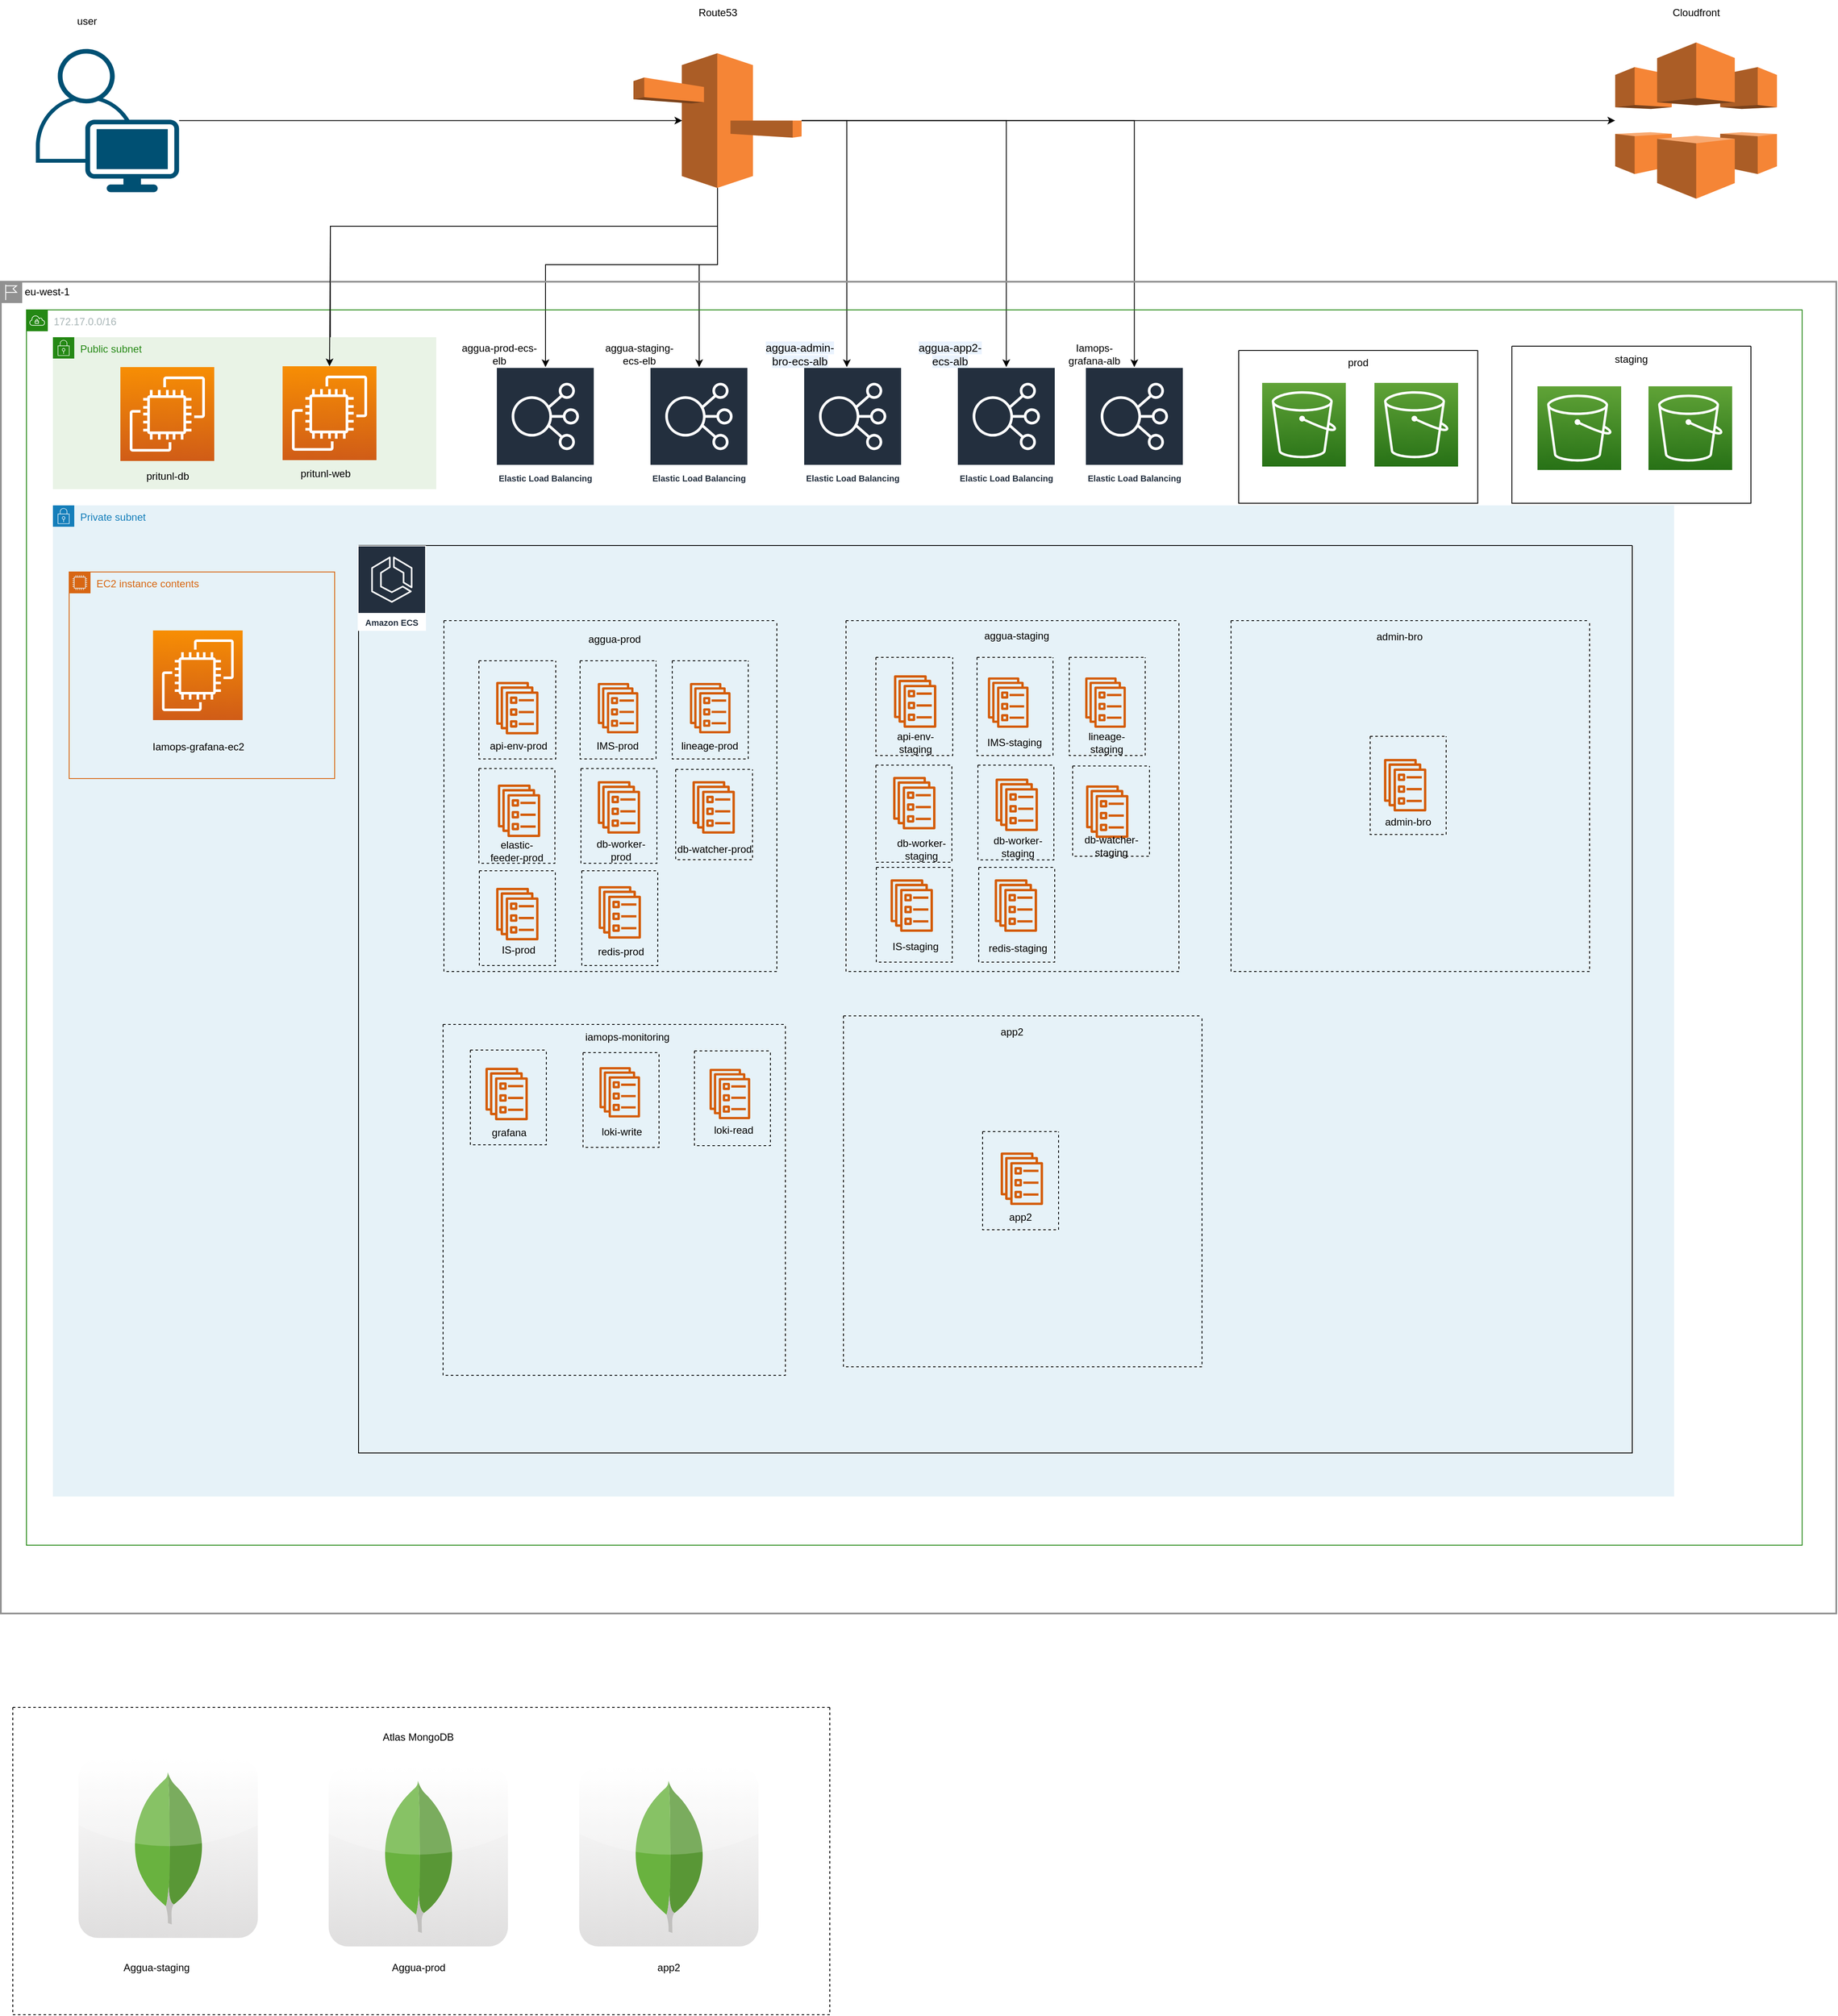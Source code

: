 <mxfile version="20.1.1" type="github">
  <diagram id="MRfBN73VTw00yK5iwEvO" name="Page-1">
    <mxGraphModel dx="1673" dy="2067" grid="1" gridSize="10" guides="1" tooltips="1" connect="1" arrows="1" fold="1" page="1" pageScale="1" pageWidth="827" pageHeight="1169" math="0" shadow="0">
      <root>
        <mxCell id="0" />
        <mxCell id="1" parent="0" />
        <mxCell id="sX0feW_yaeXlaU8O-Usj-157" style="edgeStyle=orthogonalEdgeStyle;rounded=0;orthogonalLoop=1;jettySize=auto;html=1;entryX=0.29;entryY=0.5;entryDx=0;entryDy=0;entryPerimeter=0;" edge="1" parent="1" source="YsGYTtXpXToWJOdHxNEK-1" target="YsGYTtXpXToWJOdHxNEK-2">
          <mxGeometry relative="1" as="geometry" />
        </mxCell>
        <mxCell id="YsGYTtXpXToWJOdHxNEK-1" value="" style="points=[[0.35,0,0],[0.98,0.51,0],[1,0.71,0],[0.67,1,0],[0,0.795,0],[0,0.65,0]];verticalLabelPosition=bottom;sketch=0;html=1;verticalAlign=top;aspect=fixed;align=center;pointerEvents=1;shape=mxgraph.cisco19.user;fillColor=#005073;strokeColor=none;" parent="1" vertex="1">
          <mxGeometry x="60" y="-142.63" width="167.75" height="167.75" as="geometry" />
        </mxCell>
        <mxCell id="sX0feW_yaeXlaU8O-Usj-159" style="edgeStyle=orthogonalEdgeStyle;rounded=0;orthogonalLoop=1;jettySize=auto;html=1;" edge="1" parent="1" source="YsGYTtXpXToWJOdHxNEK-2" target="YsGYTtXpXToWJOdHxNEK-3">
          <mxGeometry relative="1" as="geometry" />
        </mxCell>
        <mxCell id="sX0feW_yaeXlaU8O-Usj-240" style="edgeStyle=orthogonalEdgeStyle;rounded=0;orthogonalLoop=1;jettySize=auto;html=1;" edge="1" parent="1" source="YsGYTtXpXToWJOdHxNEK-2" target="sX0feW_yaeXlaU8O-Usj-6">
          <mxGeometry relative="1" as="geometry">
            <mxPoint x="810" y="110" as="targetPoint" />
            <Array as="points">
              <mxPoint x="858" y="65" />
              <mxPoint x="405" y="65" />
            </Array>
          </mxGeometry>
        </mxCell>
        <mxCell id="sX0feW_yaeXlaU8O-Usj-243" style="edgeStyle=orthogonalEdgeStyle;rounded=0;orthogonalLoop=1;jettySize=auto;html=1;exitX=0.5;exitY=1;exitDx=0;exitDy=0;exitPerimeter=0;" edge="1" parent="1" source="YsGYTtXpXToWJOdHxNEK-2" target="sX0feW_yaeXlaU8O-Usj-9">
          <mxGeometry relative="1" as="geometry">
            <Array as="points">
              <mxPoint x="858" y="110" />
              <mxPoint x="657" y="110" />
            </Array>
          </mxGeometry>
        </mxCell>
        <mxCell id="sX0feW_yaeXlaU8O-Usj-244" style="edgeStyle=orthogonalEdgeStyle;rounded=0;orthogonalLoop=1;jettySize=auto;html=1;" edge="1" parent="1" source="YsGYTtXpXToWJOdHxNEK-2" target="sX0feW_yaeXlaU8O-Usj-10">
          <mxGeometry relative="1" as="geometry">
            <Array as="points">
              <mxPoint x="858" y="110" />
              <mxPoint x="837" y="110" />
            </Array>
          </mxGeometry>
        </mxCell>
        <mxCell id="sX0feW_yaeXlaU8O-Usj-246" style="edgeStyle=orthogonalEdgeStyle;rounded=0;orthogonalLoop=1;jettySize=auto;html=1;entryX=0.441;entryY=0;entryDx=0;entryDy=0;entryPerimeter=0;" edge="1" parent="1" source="YsGYTtXpXToWJOdHxNEK-2" target="sX0feW_yaeXlaU8O-Usj-11">
          <mxGeometry relative="1" as="geometry" />
        </mxCell>
        <mxCell id="sX0feW_yaeXlaU8O-Usj-248" style="edgeStyle=orthogonalEdgeStyle;rounded=0;orthogonalLoop=1;jettySize=auto;html=1;" edge="1" parent="1" source="YsGYTtXpXToWJOdHxNEK-2" target="sX0feW_yaeXlaU8O-Usj-12">
          <mxGeometry relative="1" as="geometry" />
        </mxCell>
        <mxCell id="sX0feW_yaeXlaU8O-Usj-249" style="edgeStyle=orthogonalEdgeStyle;rounded=0;orthogonalLoop=1;jettySize=auto;html=1;" edge="1" parent="1" source="YsGYTtXpXToWJOdHxNEK-2" target="sX0feW_yaeXlaU8O-Usj-102">
          <mxGeometry relative="1" as="geometry" />
        </mxCell>
        <mxCell id="YsGYTtXpXToWJOdHxNEK-2" value="" style="outlineConnect=0;dashed=0;verticalLabelPosition=bottom;verticalAlign=top;align=center;html=1;shape=mxgraph.aws3.route_53;fillColor=#F58536;gradientColor=none;" parent="1" vertex="1">
          <mxGeometry x="760" y="-137.63" width="197" height="157.75" as="geometry" />
        </mxCell>
        <mxCell id="YsGYTtXpXToWJOdHxNEK-3" value="" style="outlineConnect=0;dashed=0;verticalLabelPosition=bottom;verticalAlign=top;align=center;html=1;shape=mxgraph.aws3.cloudfront;fillColor=#F58536;gradientColor=none;" parent="1" vertex="1">
          <mxGeometry x="1910" y="-150.26" width="189.5" height="183" as="geometry" />
        </mxCell>
        <mxCell id="YsGYTtXpXToWJOdHxNEK-48" value="" style="swimlane;startSize=0;dashed=1;" parent="1" vertex="1">
          <mxGeometry x="1467" y="526" width="420" height="411" as="geometry">
            <mxRectangle x="1450" y="540" width="50" height="40" as="alternateBounds" />
          </mxGeometry>
        </mxCell>
        <mxCell id="YsGYTtXpXToWJOdHxNEK-136" value="" style="swimlane;startSize=0;dashed=1;" parent="YsGYTtXpXToWJOdHxNEK-48" vertex="1">
          <mxGeometry x="163" y="135.5" width="89" height="115" as="geometry">
            <mxRectangle x="1480" y="436" width="50" height="40" as="alternateBounds" />
          </mxGeometry>
        </mxCell>
        <mxCell id="YsGYTtXpXToWJOdHxNEK-137" value="admin-bro" style="text;html=1;strokeColor=none;fillColor=none;align=center;verticalAlign=middle;whiteSpace=wrap;rounded=0;dashed=1;" parent="YsGYTtXpXToWJOdHxNEK-136" vertex="1">
          <mxGeometry x="6.99" y="85" width="75.02" height="30" as="geometry" />
        </mxCell>
        <mxCell id="YsGYTtXpXToWJOdHxNEK-50" value="" style="sketch=0;outlineConnect=0;fontColor=#232F3E;gradientColor=none;fillColor=#D45B07;strokeColor=none;dashed=0;verticalLabelPosition=bottom;verticalAlign=top;align=center;html=1;fontSize=12;fontStyle=0;aspect=fixed;pointerEvents=1;shape=mxgraph.aws4.ecs_service;" parent="YsGYTtXpXToWJOdHxNEK-136" vertex="1">
          <mxGeometry x="19.51" y="26.75" width="49.97" height="61.5" as="geometry" />
        </mxCell>
        <mxCell id="YsGYTtXpXToWJOdHxNEK-140" value="admin-bro" style="text;html=1;strokeColor=none;fillColor=none;align=center;verticalAlign=middle;whiteSpace=wrap;rounded=0;dashed=1;" parent="YsGYTtXpXToWJOdHxNEK-48" vertex="1">
          <mxGeometry x="160.48" y="4" width="75.02" height="30" as="geometry" />
        </mxCell>
        <mxCell id="YsGYTtXpXToWJOdHxNEK-118" value="" style="swimlane;startSize=0;dashed=1;" parent="1" vertex="1">
          <mxGeometry x="1036" y="569" width="90" height="115" as="geometry" />
        </mxCell>
        <mxCell id="YsGYTtXpXToWJOdHxNEK-119" value="api-env-stag" style="text;html=1;strokeColor=none;fillColor=none;align=center;verticalAlign=middle;whiteSpace=wrap;rounded=0;dashed=1;" parent="YsGYTtXpXToWJOdHxNEK-118" vertex="1">
          <mxGeometry x="8.98" y="85" width="75.02" height="30" as="geometry" />
        </mxCell>
        <mxCell id="YsGYTtXpXToWJOdHxNEK-120" value="" style="swimlane;startSize=0;dashed=1;" parent="1" vertex="1">
          <mxGeometry x="1154.47" y="569" width="89" height="115" as="geometry" />
        </mxCell>
        <mxCell id="YsGYTtXpXToWJOdHxNEK-121" value="IMS-stag" style="text;html=1;strokeColor=none;fillColor=none;align=center;verticalAlign=middle;whiteSpace=wrap;rounded=0;dashed=1;" parent="YsGYTtXpXToWJOdHxNEK-120" vertex="1">
          <mxGeometry x="6.99" y="85" width="75.02" height="30" as="geometry" />
        </mxCell>
        <mxCell id="YsGYTtXpXToWJOdHxNEK-122" value="" style="swimlane;startSize=0;dashed=1;" parent="1" vertex="1">
          <mxGeometry x="1036" y="695.25" width="89" height="111" as="geometry" />
        </mxCell>
        <mxCell id="YsGYTtXpXToWJOdHxNEK-43" value="" style="sketch=0;outlineConnect=0;fontColor=#232F3E;gradientColor=none;fillColor=#D45B07;strokeColor=none;dashed=1;verticalLabelPosition=bottom;verticalAlign=top;align=center;html=1;fontSize=12;fontStyle=0;aspect=fixed;pointerEvents=1;shape=mxgraph.aws4.ecs_service;" parent="YsGYTtXpXToWJOdHxNEK-122" vertex="1">
          <mxGeometry x="20.01" y="16.75" width="49.97" height="61.5" as="geometry" />
        </mxCell>
        <mxCell id="YsGYTtXpXToWJOdHxNEK-123" value="" style="swimlane;startSize=0;dashed=1;" parent="1" vertex="1">
          <mxGeometry x="1155.49" y="695.25" width="89" height="111" as="geometry" />
        </mxCell>
        <mxCell id="YsGYTtXpXToWJOdHxNEK-124" value="db-worker-stag" style="text;html=1;strokeColor=none;fillColor=none;align=center;verticalAlign=middle;whiteSpace=wrap;rounded=0;dashed=1;" parent="YsGYTtXpXToWJOdHxNEK-123" vertex="1">
          <mxGeometry x="13.48" y="80.25" width="66.52" height="30" as="geometry" />
        </mxCell>
        <mxCell id="YsGYTtXpXToWJOdHxNEK-125" value="" style="swimlane;startSize=0;dashed=1;" parent="1" vertex="1">
          <mxGeometry x="1156.48" y="815" width="89" height="111" as="geometry" />
        </mxCell>
        <mxCell id="YsGYTtXpXToWJOdHxNEK-126" value="redis-stag" style="text;html=1;strokeColor=none;fillColor=none;align=center;verticalAlign=middle;whiteSpace=wrap;rounded=0;dashed=1;" parent="YsGYTtXpXToWJOdHxNEK-125" vertex="1">
          <mxGeometry x="8.24" y="79.5" width="75.02" height="30" as="geometry" />
        </mxCell>
        <mxCell id="YsGYTtXpXToWJOdHxNEK-127" value="" style="swimlane;startSize=0;dashed=1;" parent="1" vertex="1">
          <mxGeometry x="1266.48" y="696.25" width="90" height="105.75" as="geometry" />
        </mxCell>
        <mxCell id="YsGYTtXpXToWJOdHxNEK-128" value="db-watcher-stag" style="text;html=1;strokeColor=none;fillColor=none;align=center;verticalAlign=middle;whiteSpace=wrap;rounded=0;dashed=1;" parent="YsGYTtXpXToWJOdHxNEK-127" vertex="1">
          <mxGeometry x="-4.01" y="78.75" width="100" height="30" as="geometry" />
        </mxCell>
        <mxCell id="YsGYTtXpXToWJOdHxNEK-47" value="" style="sketch=0;outlineConnect=0;fontColor=#232F3E;gradientColor=none;fillColor=#D45B07;strokeColor=none;dashed=0;verticalLabelPosition=bottom;verticalAlign=top;align=center;html=1;fontSize=12;fontStyle=0;aspect=fixed;pointerEvents=1;shape=mxgraph.aws4.ecs_service;" parent="YsGYTtXpXToWJOdHxNEK-127" vertex="1">
          <mxGeometry x="21.01" y="13.75" width="49.97" height="61.5" as="geometry" />
        </mxCell>
        <mxCell id="YsGYTtXpXToWJOdHxNEK-129" value="" style="swimlane;startSize=0;dashed=1;" parent="1" vertex="1">
          <mxGeometry x="1262.47" y="569" width="89" height="115" as="geometry" />
        </mxCell>
        <mxCell id="YsGYTtXpXToWJOdHxNEK-130" value="lineage-stag" style="text;html=1;strokeColor=none;fillColor=none;align=center;verticalAlign=middle;whiteSpace=wrap;rounded=0;dashed=1;" parent="YsGYTtXpXToWJOdHxNEK-129" vertex="1">
          <mxGeometry x="6.99" y="85" width="75.02" height="30" as="geometry" />
        </mxCell>
        <mxCell id="YsGYTtXpXToWJOdHxNEK-131" value="" style="swimlane;startSize=0;dashed=1;" parent="1" vertex="1">
          <mxGeometry x="1036.48" y="815" width="89" height="111" as="geometry" />
        </mxCell>
        <mxCell id="YsGYTtXpXToWJOdHxNEK-132" value="IS-stag" style="text;html=1;strokeColor=none;fillColor=none;align=center;verticalAlign=middle;whiteSpace=wrap;rounded=0;dashed=1;" parent="YsGYTtXpXToWJOdHxNEK-131" vertex="1">
          <mxGeometry x="8.5" y="77.5" width="75.02" height="30" as="geometry" />
        </mxCell>
        <mxCell id="YsGYTtXpXToWJOdHxNEK-40" value="" style="sketch=0;outlineConnect=0;fontColor=#232F3E;gradientColor=none;fillColor=#D45B07;strokeColor=none;dashed=0;verticalLabelPosition=bottom;verticalAlign=top;align=center;html=1;fontSize=12;fontStyle=0;aspect=fixed;pointerEvents=1;shape=mxgraph.aws4.ecs_service;" parent="YsGYTtXpXToWJOdHxNEK-131" vertex="1">
          <mxGeometry x="19.53" y="16" width="49.97" height="61.5" as="geometry" />
        </mxCell>
        <mxCell id="YsGYTtXpXToWJOdHxNEK-133" value="elastic-feeder-stag" style="text;html=1;strokeColor=none;fillColor=none;align=center;verticalAlign=middle;whiteSpace=wrap;rounded=0;dashed=1;" parent="1" vertex="1">
          <mxGeometry x="1048.48" y="775.5" width="75.02" height="30" as="geometry" />
        </mxCell>
        <mxCell id="sX0feW_yaeXlaU8O-Usj-94" value="" style="swimlane;startSize=0;dashed=1;" vertex="1" parent="1">
          <mxGeometry x="33" y="1800" width="957" height="360" as="geometry" />
        </mxCell>
        <mxCell id="sX0feW_yaeXlaU8O-Usj-95" value="Atlas MongoDB" style="text;html=1;strokeColor=none;fillColor=none;align=center;verticalAlign=middle;whiteSpace=wrap;rounded=0;dashed=1;" vertex="1" parent="sX0feW_yaeXlaU8O-Usj-94">
          <mxGeometry x="380" y="20" width="190" height="30" as="geometry" />
        </mxCell>
        <mxCell id="sX0feW_yaeXlaU8O-Usj-99" value="Aggua-staging" style="text;html=1;strokeColor=none;fillColor=none;align=center;verticalAlign=middle;whiteSpace=wrap;rounded=0;dashed=1;" vertex="1" parent="sX0feW_yaeXlaU8O-Usj-94">
          <mxGeometry x="100" y="290" width="137" height="30" as="geometry" />
        </mxCell>
        <mxCell id="sX0feW_yaeXlaU8O-Usj-100" value="Aggua-prod" style="text;html=1;strokeColor=none;fillColor=none;align=center;verticalAlign=middle;whiteSpace=wrap;rounded=0;dashed=1;" vertex="1" parent="sX0feW_yaeXlaU8O-Usj-94">
          <mxGeometry x="406.5" y="290" width="137" height="30" as="geometry" />
        </mxCell>
        <mxCell id="sX0feW_yaeXlaU8O-Usj-101" value="app2" style="text;html=1;strokeColor=none;fillColor=none;align=center;verticalAlign=middle;whiteSpace=wrap;rounded=0;dashed=1;" vertex="1" parent="sX0feW_yaeXlaU8O-Usj-94">
          <mxGeometry x="700" y="290" width="137" height="30" as="geometry" />
        </mxCell>
        <mxCell id="sX0feW_yaeXlaU8O-Usj-91" value="" style="dashed=0;outlineConnect=0;html=1;align=center;labelPosition=center;verticalLabelPosition=bottom;verticalAlign=top;shape=mxgraph.webicons.mongodb;gradientColor=#DFDEDE" vertex="1" parent="sX0feW_yaeXlaU8O-Usj-94">
          <mxGeometry x="77" y="60" width="210" height="210" as="geometry" />
        </mxCell>
        <mxCell id="sX0feW_yaeXlaU8O-Usj-92" value="" style="dashed=0;outlineConnect=0;html=1;align=center;labelPosition=center;verticalLabelPosition=bottom;verticalAlign=top;shape=mxgraph.webicons.mongodb;gradientColor=#DFDEDE" vertex="1" parent="sX0feW_yaeXlaU8O-Usj-94">
          <mxGeometry x="370" y="70" width="210" height="210" as="geometry" />
        </mxCell>
        <mxCell id="sX0feW_yaeXlaU8O-Usj-93" value="" style="dashed=0;outlineConnect=0;html=1;align=center;labelPosition=center;verticalLabelPosition=bottom;verticalAlign=top;shape=mxgraph.webicons.mongodb;gradientColor=#DFDEDE" vertex="1" parent="sX0feW_yaeXlaU8O-Usj-94">
          <mxGeometry x="663.5" y="70" width="210" height="210" as="geometry" />
        </mxCell>
        <mxCell id="sX0feW_yaeXlaU8O-Usj-150" value="Cloudfront" style="text;html=1;strokeColor=none;fillColor=none;align=center;verticalAlign=middle;whiteSpace=wrap;rounded=0;dashed=1;" vertex="1" parent="1">
          <mxGeometry x="1974.75" y="-200" width="60" height="30" as="geometry" />
        </mxCell>
        <mxCell id="sX0feW_yaeXlaU8O-Usj-152" value="Route53" style="text;html=1;strokeColor=none;fillColor=none;align=center;verticalAlign=middle;whiteSpace=wrap;rounded=0;dashed=1;" vertex="1" parent="1">
          <mxGeometry x="828.5" y="-200" width="60" height="30" as="geometry" />
        </mxCell>
        <mxCell id="sX0feW_yaeXlaU8O-Usj-153" value="user" style="text;html=1;strokeColor=none;fillColor=none;align=center;verticalAlign=middle;whiteSpace=wrap;rounded=0;dashed=1;" vertex="1" parent="1">
          <mxGeometry x="90" y="-190" width="60" height="30" as="geometry" />
        </mxCell>
        <mxCell id="YsGYTtXpXToWJOdHxNEK-10" value="eu-west-1" style="shape=mxgraph.ibm.box;prType=region;fontStyle=0;verticalAlign=top;align=left;spacingLeft=32;spacingTop=4;fillColor=none;rounded=0;whiteSpace=wrap;html=1;strokeColor=#919191;strokeWidth=2;dashed=0;container=1;spacing=-4;collapsible=0;expand=0;recursiveResize=0;" parent="1" vertex="1">
          <mxGeometry x="19" y="130" width="2150" height="1560" as="geometry" />
        </mxCell>
        <mxCell id="YsGYTtXpXToWJOdHxNEK-11" value="172.17.0.0/16" style="points=[[0,0],[0.25,0],[0.5,0],[0.75,0],[1,0],[1,0.25],[1,0.5],[1,0.75],[1,1],[0.75,1],[0.5,1],[0.25,1],[0,1],[0,0.75],[0,0.5],[0,0.25]];outlineConnect=0;gradientColor=none;html=1;whiteSpace=wrap;fontSize=12;fontStyle=0;container=1;pointerEvents=0;collapsible=0;recursiveResize=0;shape=mxgraph.aws4.group;grIcon=mxgraph.aws4.group_vpc;strokeColor=#248814;fillColor=none;verticalAlign=top;align=left;spacingLeft=30;fontColor=#AAB7B8;dashed=0;" parent="YsGYTtXpXToWJOdHxNEK-10" vertex="1">
          <mxGeometry x="30" y="33" width="2080" height="1447" as="geometry" />
        </mxCell>
        <mxCell id="YsGYTtXpXToWJOdHxNEK-12" value="Public subnet" style="points=[[0,0],[0.25,0],[0.5,0],[0.75,0],[1,0],[1,0.25],[1,0.5],[1,0.75],[1,1],[0.75,1],[0.5,1],[0.25,1],[0,1],[0,0.75],[0,0.5],[0,0.25]];outlineConnect=0;gradientColor=none;html=1;whiteSpace=wrap;fontSize=12;fontStyle=0;container=1;pointerEvents=0;collapsible=0;recursiveResize=0;shape=mxgraph.aws4.group;grIcon=mxgraph.aws4.group_security_group;grStroke=0;strokeColor=#248814;fillColor=#E9F3E6;verticalAlign=top;align=left;spacingLeft=30;fontColor=#248814;dashed=0;" parent="YsGYTtXpXToWJOdHxNEK-11" vertex="1">
          <mxGeometry x="31" y="32" width="449" height="178" as="geometry" />
        </mxCell>
        <mxCell id="sX0feW_yaeXlaU8O-Usj-6" value="" style="sketch=0;points=[[0,0,0],[0.25,0,0],[0.5,0,0],[0.75,0,0],[1,0,0],[0,1,0],[0.25,1,0],[0.5,1,0],[0.75,1,0],[1,1,0],[0,0.25,0],[0,0.5,0],[0,0.75,0],[1,0.25,0],[1,0.5,0],[1,0.75,0]];outlineConnect=0;fontColor=#232F3E;gradientColor=#F78E04;gradientDirection=north;fillColor=#D05C17;strokeColor=#ffffff;dashed=0;verticalLabelPosition=bottom;verticalAlign=top;align=center;html=1;fontSize=12;fontStyle=0;aspect=fixed;shape=mxgraph.aws4.resourceIcon;resIcon=mxgraph.aws4.ec2;" vertex="1" parent="YsGYTtXpXToWJOdHxNEK-12">
          <mxGeometry x="269" y="34" width="110" height="110" as="geometry" />
        </mxCell>
        <mxCell id="sX0feW_yaeXlaU8O-Usj-8" value="pritunl-db" style="text;html=1;strokeColor=none;fillColor=none;align=center;verticalAlign=middle;whiteSpace=wrap;rounded=0;" vertex="1" parent="YsGYTtXpXToWJOdHxNEK-12">
          <mxGeometry x="73.5" y="148" width="121" height="30" as="geometry" />
        </mxCell>
        <mxCell id="YsGYTtXpXToWJOdHxNEK-13" value="Private subnet" style="points=[[0,0],[0.25,0],[0.5,0],[0.75,0],[1,0],[1,0.25],[1,0.5],[1,0.75],[1,1],[0.75,1],[0.5,1],[0.25,1],[0,1],[0,0.75],[0,0.5],[0,0.25]];outlineConnect=0;gradientColor=none;html=1;whiteSpace=wrap;fontSize=12;fontStyle=0;container=1;pointerEvents=0;collapsible=0;recursiveResize=0;shape=mxgraph.aws4.group;grIcon=mxgraph.aws4.group_security_group;grStroke=0;strokeColor=#147EBA;fillColor=#E6F2F8;verticalAlign=top;align=left;spacingLeft=30;fontColor=#147EBA;dashed=0;" parent="YsGYTtXpXToWJOdHxNEK-11" vertex="1">
          <mxGeometry x="31" y="229" width="1899" height="1161" as="geometry" />
        </mxCell>
        <mxCell id="YsGYTtXpXToWJOdHxNEK-20" value="" style="swimlane;startSize=0;" parent="YsGYTtXpXToWJOdHxNEK-13" vertex="1">
          <mxGeometry x="358" y="47" width="1492" height="1063" as="geometry" />
        </mxCell>
        <mxCell id="YsGYTtXpXToWJOdHxNEK-21" value="" style="swimlane;startSize=0;dashed=1;" parent="YsGYTtXpXToWJOdHxNEK-20" vertex="1">
          <mxGeometry x="100" y="88" width="390" height="411" as="geometry">
            <mxRectangle x="100" y="88" width="50" height="40" as="alternateBounds" />
          </mxGeometry>
        </mxCell>
        <mxCell id="YsGYTtXpXToWJOdHxNEK-26" value="" style="sketch=0;outlineConnect=0;fontColor=#232F3E;gradientColor=none;fillColor=#D45B07;strokeColor=none;dashed=0;verticalLabelPosition=bottom;verticalAlign=top;align=center;html=1;fontSize=12;fontStyle=0;aspect=fixed;pointerEvents=1;shape=mxgraph.aws4.ecs_service;" parent="YsGYTtXpXToWJOdHxNEK-21" vertex="1">
          <mxGeometry x="180" y="73" width="47.94" height="59" as="geometry" />
        </mxCell>
        <mxCell id="YsGYTtXpXToWJOdHxNEK-32" value="" style="sketch=0;outlineConnect=0;fontColor=#232F3E;gradientColor=none;fillColor=#D45B07;strokeColor=none;dashed=0;verticalLabelPosition=bottom;verticalAlign=top;align=center;html=1;fontSize=12;fontStyle=0;aspect=fixed;pointerEvents=1;shape=mxgraph.aws4.ecs_service;" parent="YsGYTtXpXToWJOdHxNEK-21" vertex="1">
          <mxGeometry x="63" y="192" width="49.97" height="61.5" as="geometry" />
        </mxCell>
        <mxCell id="YsGYTtXpXToWJOdHxNEK-33" value="" style="sketch=0;outlineConnect=0;fontColor=#232F3E;gradientColor=none;fillColor=#D45B07;strokeColor=none;dashed=0;verticalLabelPosition=bottom;verticalAlign=top;align=center;html=1;fontSize=12;fontStyle=0;aspect=fixed;pointerEvents=1;shape=mxgraph.aws4.ecs_service;" parent="YsGYTtXpXToWJOdHxNEK-21" vertex="1">
          <mxGeometry x="180" y="188" width="49.97" height="61.5" as="geometry" />
        </mxCell>
        <mxCell id="YsGYTtXpXToWJOdHxNEK-37" value="" style="sketch=0;outlineConnect=0;fontColor=#232F3E;gradientColor=none;fillColor=#D45B07;strokeColor=none;dashed=0;verticalLabelPosition=bottom;verticalAlign=top;align=center;html=1;fontSize=12;fontStyle=0;aspect=fixed;pointerEvents=1;shape=mxgraph.aws4.ecs_service;" parent="YsGYTtXpXToWJOdHxNEK-21" vertex="1">
          <mxGeometry x="181" y="311" width="49.97" height="61.5" as="geometry" />
        </mxCell>
        <mxCell id="YsGYTtXpXToWJOdHxNEK-34" value="" style="sketch=0;outlineConnect=0;fontColor=#232F3E;gradientColor=none;fillColor=#D45B07;strokeColor=none;dashed=0;verticalLabelPosition=bottom;verticalAlign=top;align=center;html=1;fontSize=12;fontStyle=0;aspect=fixed;pointerEvents=1;shape=mxgraph.aws4.ecs_service;" parent="YsGYTtXpXToWJOdHxNEK-21" vertex="1">
          <mxGeometry x="291" y="188" width="49.97" height="61.5" as="geometry" />
        </mxCell>
        <mxCell id="YsGYTtXpXToWJOdHxNEK-102" value="" style="swimlane;startSize=0;dashed=1;" parent="YsGYTtXpXToWJOdHxNEK-21" vertex="1">
          <mxGeometry x="41" y="47" width="90" height="115" as="geometry" />
        </mxCell>
        <mxCell id="YsGYTtXpXToWJOdHxNEK-110" value="api-env-prod" style="text;html=1;strokeColor=none;fillColor=none;align=center;verticalAlign=middle;whiteSpace=wrap;rounded=0;dashed=1;" parent="YsGYTtXpXToWJOdHxNEK-102" vertex="1">
          <mxGeometry x="8.98" y="85" width="75.02" height="30" as="geometry" />
        </mxCell>
        <mxCell id="YsGYTtXpXToWJOdHxNEK-103" value="" style="swimlane;startSize=0;dashed=1;" parent="YsGYTtXpXToWJOdHxNEK-21" vertex="1">
          <mxGeometry x="159.47" y="47" width="89" height="115" as="geometry" />
        </mxCell>
        <mxCell id="YsGYTtXpXToWJOdHxNEK-111" value="IMS-prod" style="text;html=1;strokeColor=none;fillColor=none;align=center;verticalAlign=middle;whiteSpace=wrap;rounded=0;dashed=1;" parent="YsGYTtXpXToWJOdHxNEK-103" vertex="1">
          <mxGeometry x="6.99" y="85" width="75.02" height="30" as="geometry" />
        </mxCell>
        <mxCell id="YsGYTtXpXToWJOdHxNEK-105" value="" style="swimlane;startSize=0;dashed=1;" parent="YsGYTtXpXToWJOdHxNEK-21" vertex="1">
          <mxGeometry x="41" y="173.25" width="89" height="111" as="geometry" />
        </mxCell>
        <mxCell id="YsGYTtXpXToWJOdHxNEK-106" value="" style="swimlane;startSize=0;dashed=1;" parent="YsGYTtXpXToWJOdHxNEK-21" vertex="1">
          <mxGeometry x="160.49" y="173.25" width="89" height="111" as="geometry" />
        </mxCell>
        <mxCell id="YsGYTtXpXToWJOdHxNEK-114" value="db-worker-prod" style="text;html=1;strokeColor=none;fillColor=none;align=center;verticalAlign=middle;whiteSpace=wrap;rounded=0;dashed=1;" parent="YsGYTtXpXToWJOdHxNEK-106" vertex="1">
          <mxGeometry x="13.48" y="80.25" width="66.52" height="30" as="geometry" />
        </mxCell>
        <mxCell id="YsGYTtXpXToWJOdHxNEK-108" value="" style="swimlane;startSize=0;dashed=1;" parent="YsGYTtXpXToWJOdHxNEK-21" vertex="1">
          <mxGeometry x="161.48" y="293" width="89" height="111" as="geometry" />
        </mxCell>
        <mxCell id="YsGYTtXpXToWJOdHxNEK-117" value="redis-prod" style="text;html=1;strokeColor=none;fillColor=none;align=center;verticalAlign=middle;whiteSpace=wrap;rounded=0;dashed=1;" parent="YsGYTtXpXToWJOdHxNEK-108" vertex="1">
          <mxGeometry x="8.24" y="79.5" width="75.02" height="30" as="geometry" />
        </mxCell>
        <mxCell id="YsGYTtXpXToWJOdHxNEK-109" value="" style="swimlane;startSize=0;dashed=1;" parent="YsGYTtXpXToWJOdHxNEK-21" vertex="1">
          <mxGeometry x="271.48" y="174.25" width="90" height="105.75" as="geometry" />
        </mxCell>
        <mxCell id="YsGYTtXpXToWJOdHxNEK-115" value="db-watcher-prod" style="text;html=1;strokeColor=none;fillColor=none;align=center;verticalAlign=middle;whiteSpace=wrap;rounded=0;dashed=1;" parent="YsGYTtXpXToWJOdHxNEK-109" vertex="1">
          <mxGeometry x="-4.01" y="78.75" width="100" height="30" as="geometry" />
        </mxCell>
        <mxCell id="YsGYTtXpXToWJOdHxNEK-75" value="" style="swimlane;startSize=0;dashed=1;" parent="YsGYTtXpXToWJOdHxNEK-20" vertex="1">
          <mxGeometry x="99" y="561" width="401" height="411" as="geometry">
            <mxRectangle x="100" y="87" width="50" height="40" as="alternateBounds" />
          </mxGeometry>
        </mxCell>
        <mxCell id="YsGYTtXpXToWJOdHxNEK-78" value="" style="sketch=0;outlineConnect=0;fontColor=#232F3E;gradientColor=none;fillColor=#D45B07;strokeColor=none;dashed=0;verticalLabelPosition=bottom;verticalAlign=top;align=center;html=1;fontSize=12;fontStyle=0;aspect=fixed;pointerEvents=1;shape=mxgraph.aws4.ecs_service;" parent="YsGYTtXpXToWJOdHxNEK-75" vertex="1">
          <mxGeometry x="183" y="50" width="47.94" height="59" as="geometry" />
        </mxCell>
        <mxCell id="YsGYTtXpXToWJOdHxNEK-142" value="" style="swimlane;startSize=0;dashed=1;" parent="YsGYTtXpXToWJOdHxNEK-75" vertex="1">
          <mxGeometry x="31.97" y="30" width="89" height="111" as="geometry" />
        </mxCell>
        <mxCell id="YsGYTtXpXToWJOdHxNEK-143" value="grafana" style="text;html=1;strokeColor=none;fillColor=none;align=center;verticalAlign=middle;whiteSpace=wrap;rounded=0;dashed=1;" parent="YsGYTtXpXToWJOdHxNEK-142" vertex="1">
          <mxGeometry x="8.5" y="81.5" width="75.02" height="30" as="geometry" />
        </mxCell>
        <mxCell id="YsGYTtXpXToWJOdHxNEK-144" value="" style="swimlane;startSize=0;dashed=1;" parent="YsGYTtXpXToWJOdHxNEK-75" vertex="1">
          <mxGeometry x="163.97" y="33" width="89" height="111" as="geometry" />
        </mxCell>
        <mxCell id="YsGYTtXpXToWJOdHxNEK-145" value="loki-write" style="text;html=1;strokeColor=none;fillColor=none;align=center;verticalAlign=middle;whiteSpace=wrap;rounded=0;dashed=1;" parent="YsGYTtXpXToWJOdHxNEK-144" vertex="1">
          <mxGeometry x="8.5" y="77.5" width="75.02" height="30" as="geometry" />
        </mxCell>
        <mxCell id="YsGYTtXpXToWJOdHxNEK-208" value="" style="swimlane;startSize=0;dashed=1;" parent="YsGYTtXpXToWJOdHxNEK-75" vertex="1">
          <mxGeometry x="294.47" y="31" width="89" height="111" as="geometry" />
        </mxCell>
        <mxCell id="YsGYTtXpXToWJOdHxNEK-209" value="loki-read" style="text;html=1;strokeColor=none;fillColor=none;align=center;verticalAlign=middle;whiteSpace=wrap;rounded=0;dashed=1;" parent="YsGYTtXpXToWJOdHxNEK-208" vertex="1">
          <mxGeometry x="8.5" y="77.5" width="75.02" height="30" as="geometry" />
        </mxCell>
        <mxCell id="YsGYTtXpXToWJOdHxNEK-210" value="" style="swimlane;startSize=0;dashed=1;" parent="YsGYTtXpXToWJOdHxNEK-20" vertex="1">
          <mxGeometry x="568" y="551" width="420" height="411" as="geometry">
            <mxRectangle x="568" y="551" width="50" height="40" as="alternateBounds" />
          </mxGeometry>
        </mxCell>
        <mxCell id="YsGYTtXpXToWJOdHxNEK-211" value="" style="swimlane;startSize=0;dashed=1;" parent="YsGYTtXpXToWJOdHxNEK-210" vertex="1">
          <mxGeometry x="163" y="135.5" width="89" height="115" as="geometry">
            <mxRectangle x="1480" y="436" width="50" height="40" as="alternateBounds" />
          </mxGeometry>
        </mxCell>
        <mxCell id="YsGYTtXpXToWJOdHxNEK-212" value="app2" style="text;html=1;strokeColor=none;fillColor=none;align=center;verticalAlign=middle;whiteSpace=wrap;rounded=0;dashed=1;" parent="YsGYTtXpXToWJOdHxNEK-211" vertex="1">
          <mxGeometry x="6.99" y="85" width="75.02" height="30" as="geometry" />
        </mxCell>
        <mxCell id="YsGYTtXpXToWJOdHxNEK-214" value="app2" style="text;html=1;strokeColor=none;fillColor=none;align=center;verticalAlign=middle;whiteSpace=wrap;rounded=0;dashed=1;" parent="YsGYTtXpXToWJOdHxNEK-210" vertex="1">
          <mxGeometry x="160.48" y="4" width="75.02" height="30" as="geometry" />
        </mxCell>
        <mxCell id="sX0feW_yaeXlaU8O-Usj-250" value="" style="swimlane;startSize=0;dashed=1;" vertex="1" parent="YsGYTtXpXToWJOdHxNEK-20">
          <mxGeometry x="1022" y="88" width="420" height="411" as="geometry">
            <mxRectangle x="568" y="551" width="50" height="40" as="alternateBounds" />
          </mxGeometry>
        </mxCell>
        <mxCell id="sX0feW_yaeXlaU8O-Usj-251" value="" style="swimlane;startSize=0;dashed=1;" vertex="1" parent="sX0feW_yaeXlaU8O-Usj-250">
          <mxGeometry x="163" y="135.5" width="89" height="115" as="geometry">
            <mxRectangle x="1480" y="436" width="50" height="40" as="alternateBounds" />
          </mxGeometry>
        </mxCell>
        <mxCell id="sX0feW_yaeXlaU8O-Usj-252" value="admin-bro" style="text;html=1;strokeColor=none;fillColor=none;align=center;verticalAlign=middle;whiteSpace=wrap;rounded=0;dashed=1;" vertex="1" parent="sX0feW_yaeXlaU8O-Usj-251">
          <mxGeometry x="6.99" y="85" width="75.02" height="30" as="geometry" />
        </mxCell>
        <mxCell id="sX0feW_yaeXlaU8O-Usj-253" value="admin-bro" style="text;html=1;strokeColor=none;fillColor=none;align=center;verticalAlign=middle;whiteSpace=wrap;rounded=0;dashed=1;" vertex="1" parent="sX0feW_yaeXlaU8O-Usj-250">
          <mxGeometry x="160.48" y="4" width="75.02" height="30" as="geometry" />
        </mxCell>
        <mxCell id="sX0feW_yaeXlaU8O-Usj-1" value="EC2 instance contents" style="points=[[0,0],[0.25,0],[0.5,0],[0.75,0],[1,0],[1,0.25],[1,0.5],[1,0.75],[1,1],[0.75,1],[0.5,1],[0.25,1],[0,1],[0,0.75],[0,0.5],[0,0.25]];outlineConnect=0;gradientColor=none;html=1;whiteSpace=wrap;fontSize=12;fontStyle=0;container=1;pointerEvents=0;collapsible=0;recursiveResize=0;shape=mxgraph.aws4.group;grIcon=mxgraph.aws4.group_ec2_instance_contents;strokeColor=#D86613;fillColor=none;verticalAlign=top;align=left;spacingLeft=30;fontColor=#D86613;dashed=0;" vertex="1" parent="YsGYTtXpXToWJOdHxNEK-13">
          <mxGeometry x="19" y="78" width="311" height="242" as="geometry" />
        </mxCell>
        <mxCell id="sX0feW_yaeXlaU8O-Usj-2" value="" style="sketch=0;points=[[0,0,0],[0.25,0,0],[0.5,0,0],[0.75,0,0],[1,0,0],[0,1,0],[0.25,1,0],[0.5,1,0],[0.75,1,0],[1,1,0],[0,0.25,0],[0,0.5,0],[0,0.75,0],[1,0.25,0],[1,0.5,0],[1,0.75,0]];outlineConnect=0;fontColor=#232F3E;gradientColor=#F78E04;gradientDirection=north;fillColor=#D05C17;strokeColor=#ffffff;dashed=0;verticalLabelPosition=bottom;verticalAlign=top;align=center;html=1;fontSize=12;fontStyle=0;aspect=fixed;shape=mxgraph.aws4.resourceIcon;resIcon=mxgraph.aws4.ec2;" vertex="1" parent="sX0feW_yaeXlaU8O-Usj-1">
          <mxGeometry x="98.25" y="68.5" width="105" height="105" as="geometry" />
        </mxCell>
        <mxCell id="sX0feW_yaeXlaU8O-Usj-3" value="Iamops-grafana-ec2" style="text;html=1;strokeColor=none;fillColor=none;align=center;verticalAlign=middle;whiteSpace=wrap;rounded=0;" vertex="1" parent="sX0feW_yaeXlaU8O-Usj-1">
          <mxGeometry x="93.5" y="190" width="114.5" height="30" as="geometry" />
        </mxCell>
        <mxCell id="sX0feW_yaeXlaU8O-Usj-17" value="" style="swimlane;startSize=0;" vertex="1" parent="YsGYTtXpXToWJOdHxNEK-11">
          <mxGeometry x="1420" y="47.5" width="280" height="179" as="geometry">
            <mxRectangle x="1630" y="28" width="50" height="40" as="alternateBounds" />
          </mxGeometry>
        </mxCell>
        <mxCell id="sX0feW_yaeXlaU8O-Usj-13" value="" style="sketch=0;points=[[0,0,0],[0.25,0,0],[0.5,0,0],[0.75,0,0],[1,0,0],[0,1,0],[0.25,1,0],[0.5,1,0],[0.75,1,0],[1,1,0],[0,0.25,0],[0,0.5,0],[0,0.75,0],[1,0.25,0],[1,0.5,0],[1,0.75,0]];outlineConnect=0;fontColor=#232F3E;gradientColor=#60A337;gradientDirection=north;fillColor=#277116;strokeColor=#ffffff;dashed=0;verticalLabelPosition=bottom;verticalAlign=top;align=center;html=1;fontSize=12;fontStyle=0;aspect=fixed;shape=mxgraph.aws4.resourceIcon;resIcon=mxgraph.aws4.s3;" vertex="1" parent="sX0feW_yaeXlaU8O-Usj-17">
          <mxGeometry x="27.46" y="38" width="98" height="98" as="geometry" />
        </mxCell>
        <mxCell id="sX0feW_yaeXlaU8O-Usj-15" value="" style="sketch=0;points=[[0,0,0],[0.25,0,0],[0.5,0,0],[0.75,0,0],[1,0,0],[0,1,0],[0.25,1,0],[0.5,1,0],[0.75,1,0],[1,1,0],[0,0.25,0],[0,0.5,0],[0,0.75,0],[1,0.25,0],[1,0.5,0],[1,0.75,0]];outlineConnect=0;fontColor=#232F3E;gradientColor=#60A337;gradientDirection=north;fillColor=#277116;strokeColor=#ffffff;dashed=0;verticalLabelPosition=bottom;verticalAlign=top;align=center;html=1;fontSize=12;fontStyle=0;aspect=fixed;shape=mxgraph.aws4.resourceIcon;resIcon=mxgraph.aws4.s3;" vertex="1" parent="sX0feW_yaeXlaU8O-Usj-17">
          <mxGeometry x="158.99" y="38" width="98" height="98" as="geometry" />
        </mxCell>
        <mxCell id="sX0feW_yaeXlaU8O-Usj-18" value="" style="swimlane;startSize=0;" vertex="1" parent="YsGYTtXpXToWJOdHxNEK-11">
          <mxGeometry x="1740" y="42.5" width="280" height="184" as="geometry">
            <mxRectangle x="1800" y="57" width="50" height="40" as="alternateBounds" />
          </mxGeometry>
        </mxCell>
        <mxCell id="sX0feW_yaeXlaU8O-Usj-16" value="" style="sketch=0;points=[[0,0,0],[0.25,0,0],[0.5,0,0],[0.75,0,0],[1,0,0],[0,1,0],[0.25,1,0],[0.5,1,0],[0.75,1,0],[1,1,0],[0,0.25,0],[0,0.5,0],[0,0.75,0],[1,0.25,0],[1,0.5,0],[1,0.75,0]];outlineConnect=0;fontColor=#232F3E;gradientColor=#60A337;gradientDirection=north;fillColor=#277116;strokeColor=#ffffff;dashed=0;verticalLabelPosition=bottom;verticalAlign=top;align=center;html=1;fontSize=12;fontStyle=0;aspect=fixed;shape=mxgraph.aws4.resourceIcon;resIcon=mxgraph.aws4.s3;" vertex="1" parent="sX0feW_yaeXlaU8O-Usj-18">
          <mxGeometry x="160" y="47" width="98" height="98" as="geometry" />
        </mxCell>
        <mxCell id="sX0feW_yaeXlaU8O-Usj-147" value="" style="sketch=0;points=[[0,0,0],[0.25,0,0],[0.5,0,0],[0.75,0,0],[1,0,0],[0,1,0],[0.25,1,0],[0.5,1,0],[0.75,1,0],[1,1,0],[0,0.25,0],[0,0.5,0],[0,0.75,0],[1,0.25,0],[1,0.5,0],[1,0.75,0]];outlineConnect=0;fontColor=#232F3E;gradientColor=#60A337;gradientDirection=north;fillColor=#277116;strokeColor=#ffffff;dashed=0;verticalLabelPosition=bottom;verticalAlign=top;align=center;html=1;fontSize=12;fontStyle=0;aspect=fixed;shape=mxgraph.aws4.resourceIcon;resIcon=mxgraph.aws4.s3;" vertex="1" parent="sX0feW_yaeXlaU8O-Usj-18">
          <mxGeometry x="30" y="47" width="98" height="98" as="geometry" />
        </mxCell>
        <mxCell id="sX0feW_yaeXlaU8O-Usj-149" value="staging" style="text;html=1;strokeColor=none;fillColor=none;align=center;verticalAlign=middle;whiteSpace=wrap;rounded=0;dashed=1;" vertex="1" parent="sX0feW_yaeXlaU8O-Usj-18">
          <mxGeometry x="110" width="60" height="30" as="geometry" />
        </mxCell>
        <mxCell id="sX0feW_yaeXlaU8O-Usj-12" value="Elastic Load Balancing" style="sketch=0;outlineConnect=0;fontColor=#232F3E;gradientColor=none;strokeColor=#ffffff;fillColor=#232F3E;dashed=0;verticalLabelPosition=middle;verticalAlign=bottom;align=center;html=1;whiteSpace=wrap;fontSize=10;fontStyle=1;spacing=3;shape=mxgraph.aws4.productIcon;prIcon=mxgraph.aws4.elastic_load_balancing;" vertex="1" parent="YsGYTtXpXToWJOdHxNEK-11">
          <mxGeometry x="1090" y="67" width="115.52" height="140" as="geometry" />
        </mxCell>
        <mxCell id="YsGYTtXpXToWJOdHxNEK-19" value="Amazon ECS" style="sketch=0;outlineConnect=0;fontColor=#232F3E;gradientColor=none;strokeColor=#ffffff;fillColor=#232F3E;dashed=0;verticalLabelPosition=middle;verticalAlign=bottom;align=center;html=1;whiteSpace=wrap;fontSize=10;fontStyle=1;spacing=3;shape=mxgraph.aws4.productIcon;prIcon=mxgraph.aws4.ecs;" parent="YsGYTtXpXToWJOdHxNEK-10" vertex="1">
          <mxGeometry x="418" y="309" width="80" height="100" as="geometry" />
        </mxCell>
        <mxCell id="YsGYTtXpXToWJOdHxNEK-27" value="" style="sketch=0;outlineConnect=0;fontColor=#232F3E;gradientColor=none;fillColor=#D45B07;strokeColor=none;dashed=0;verticalLabelPosition=bottom;verticalAlign=top;align=center;html=1;fontSize=12;fontStyle=0;aspect=fixed;pointerEvents=1;shape=mxgraph.aws4.ecs_service;" parent="YsGYTtXpXToWJOdHxNEK-10" vertex="1">
          <mxGeometry x="807.0" y="470" width="47.94" height="59" as="geometry" />
        </mxCell>
        <mxCell id="YsGYTtXpXToWJOdHxNEK-25" value="" style="sketch=0;outlineConnect=0;fontColor=#232F3E;gradientColor=none;fillColor=#D45B07;strokeColor=none;dashed=0;verticalLabelPosition=bottom;verticalAlign=top;align=center;html=1;fontSize=12;fontStyle=0;aspect=fixed;pointerEvents=1;shape=mxgraph.aws4.ecs_service;direction=east;" parent="YsGYTtXpXToWJOdHxNEK-10" vertex="1">
          <mxGeometry x="580" y="468.75" width="49.97" height="61.5" as="geometry" />
        </mxCell>
        <mxCell id="YsGYTtXpXToWJOdHxNEK-41" value="" style="sketch=0;outlineConnect=0;fontColor=#232F3E;gradientColor=none;fillColor=#D45B07;strokeColor=none;dashed=0;verticalLabelPosition=bottom;verticalAlign=top;align=center;html=1;fontSize=12;fontStyle=0;aspect=fixed;pointerEvents=1;shape=mxgraph.aws4.ecs_service;" parent="YsGYTtXpXToWJOdHxNEK-10" vertex="1">
          <mxGeometry x="1046" y="461" width="49.97" height="61.5" as="geometry" />
        </mxCell>
        <mxCell id="YsGYTtXpXToWJOdHxNEK-42" value="" style="sketch=0;outlineConnect=0;fontColor=#232F3E;gradientColor=none;fillColor=#D45B07;strokeColor=none;dashed=0;verticalLabelPosition=bottom;verticalAlign=top;align=center;html=1;fontSize=12;fontStyle=0;aspect=fixed;pointerEvents=1;shape=mxgraph.aws4.ecs_service;" parent="YsGYTtXpXToWJOdHxNEK-10" vertex="1">
          <mxGeometry x="1156.03" y="463.5" width="47.94" height="59" as="geometry" />
        </mxCell>
        <mxCell id="YsGYTtXpXToWJOdHxNEK-44" value="" style="sketch=0;outlineConnect=0;fontColor=#232F3E;gradientColor=none;fillColor=#D45B07;strokeColor=none;dashed=0;verticalLabelPosition=bottom;verticalAlign=top;align=center;html=1;fontSize=12;fontStyle=0;aspect=fixed;pointerEvents=1;shape=mxgraph.aws4.ecs_service;" parent="YsGYTtXpXToWJOdHxNEK-10" vertex="1">
          <mxGeometry x="1270" y="463.5" width="47.94" height="59" as="geometry" />
        </mxCell>
        <mxCell id="YsGYTtXpXToWJOdHxNEK-39" value="" style="swimlane;startSize=0;dashed=1;" parent="YsGYTtXpXToWJOdHxNEK-10" vertex="1">
          <mxGeometry x="990" y="397" width="390" height="411" as="geometry">
            <mxRectangle x="997" y="541" width="50" height="40" as="alternateBounds" />
          </mxGeometry>
        </mxCell>
        <mxCell id="YsGYTtXpXToWJOdHxNEK-134" value="aggua-staging" style="text;html=1;strokeColor=none;fillColor=none;align=center;verticalAlign=middle;whiteSpace=wrap;rounded=0;dashed=1;" parent="YsGYTtXpXToWJOdHxNEK-39" vertex="1">
          <mxGeometry x="110" y="3" width="180" height="30" as="geometry" />
        </mxCell>
        <mxCell id="YsGYTtXpXToWJOdHxNEK-104" value="" style="swimlane;startSize=0;dashed=1;" parent="YsGYTtXpXToWJOdHxNEK-10" vertex="1">
          <mxGeometry x="786.47" y="444" width="89" height="115" as="geometry" />
        </mxCell>
        <mxCell id="YsGYTtXpXToWJOdHxNEK-112" value="lineage-prod" style="text;html=1;strokeColor=none;fillColor=none;align=center;verticalAlign=middle;whiteSpace=wrap;rounded=0;dashed=1;" parent="YsGYTtXpXToWJOdHxNEK-104" vertex="1">
          <mxGeometry x="6.99" y="85" width="75.02" height="30" as="geometry" />
        </mxCell>
        <mxCell id="YsGYTtXpXToWJOdHxNEK-36" value="" style="sketch=0;outlineConnect=0;fontColor=#232F3E;gradientColor=none;fillColor=#D45B07;strokeColor=none;dashed=0;verticalLabelPosition=bottom;verticalAlign=top;align=center;html=1;fontSize=12;fontStyle=0;aspect=fixed;pointerEvents=1;shape=mxgraph.aws4.ecs_service;" parent="YsGYTtXpXToWJOdHxNEK-10" vertex="1">
          <mxGeometry x="580" y="710" width="49.97" height="61.5" as="geometry" />
        </mxCell>
        <mxCell id="YsGYTtXpXToWJOdHxNEK-107" value="" style="swimlane;startSize=0;dashed=1;" parent="YsGYTtXpXToWJOdHxNEK-10" vertex="1">
          <mxGeometry x="560.48" y="690" width="89" height="111" as="geometry" />
        </mxCell>
        <mxCell id="YsGYTtXpXToWJOdHxNEK-116" value="IS-prod" style="text;html=1;strokeColor=none;fillColor=none;align=center;verticalAlign=middle;whiteSpace=wrap;rounded=0;dashed=1;" parent="YsGYTtXpXToWJOdHxNEK-107" vertex="1">
          <mxGeometry x="8.5" y="77.5" width="75.02" height="30" as="geometry" />
        </mxCell>
        <mxCell id="YsGYTtXpXToWJOdHxNEK-113" value="elastic-feeder-prod" style="text;html=1;strokeColor=none;fillColor=none;align=center;verticalAlign=middle;whiteSpace=wrap;rounded=0;dashed=1;" parent="YsGYTtXpXToWJOdHxNEK-10" vertex="1">
          <mxGeometry x="567.48" y="651.5" width="75.02" height="30" as="geometry" />
        </mxCell>
        <mxCell id="YsGYTtXpXToWJOdHxNEK-46" value="" style="sketch=0;outlineConnect=0;fontColor=#232F3E;gradientColor=none;fillColor=#D45B07;strokeColor=none;dashed=0;verticalLabelPosition=bottom;verticalAlign=top;align=center;html=1;fontSize=12;fontStyle=0;aspect=fixed;pointerEvents=1;shape=mxgraph.aws4.ecs_service;" parent="YsGYTtXpXToWJOdHxNEK-10" vertex="1">
          <mxGeometry x="1164" y="700" width="49.97" height="61.5" as="geometry" />
        </mxCell>
        <mxCell id="YsGYTtXpXToWJOdHxNEK-135" value="aggua-prod" style="text;html=1;strokeColor=none;fillColor=none;align=center;verticalAlign=middle;whiteSpace=wrap;rounded=0;dashed=1;" parent="YsGYTtXpXToWJOdHxNEK-10" vertex="1">
          <mxGeometry x="649.48" y="404" width="140" height="30" as="geometry" />
        </mxCell>
        <mxCell id="YsGYTtXpXToWJOdHxNEK-141" value="iamops-monitoring" style="text;html=1;strokeColor=none;fillColor=none;align=center;verticalAlign=middle;whiteSpace=wrap;rounded=0;dashed=1;" parent="YsGYTtXpXToWJOdHxNEK-10" vertex="1">
          <mxGeometry x="679.48" y="870" width="110" height="30" as="geometry" />
        </mxCell>
        <mxCell id="YsGYTtXpXToWJOdHxNEK-77" value="" style="sketch=0;outlineConnect=0;fontColor=#232F3E;gradientColor=none;fillColor=#D45B07;strokeColor=none;dashed=0;verticalLabelPosition=bottom;verticalAlign=top;align=center;html=1;fontSize=12;fontStyle=0;aspect=fixed;pointerEvents=1;shape=mxgraph.aws4.ecs_service;" parent="YsGYTtXpXToWJOdHxNEK-10" vertex="1">
          <mxGeometry x="567.48" y="920.75" width="49.97" height="61.5" as="geometry" />
        </mxCell>
        <mxCell id="YsGYTtXpXToWJOdHxNEK-80" value="" style="sketch=0;outlineConnect=0;fontColor=#232F3E;gradientColor=none;fillColor=#D45B07;strokeColor=none;dashed=0;verticalLabelPosition=bottom;verticalAlign=top;align=center;html=1;fontSize=12;fontStyle=0;aspect=fixed;pointerEvents=1;shape=mxgraph.aws4.ecs_service;" parent="YsGYTtXpXToWJOdHxNEK-10" vertex="1">
          <mxGeometry x="830.0" y="922" width="47.94" height="59" as="geometry" />
        </mxCell>
        <mxCell id="YsGYTtXpXToWJOdHxNEK-213" value="" style="sketch=0;outlineConnect=0;fontColor=#232F3E;gradientColor=none;fillColor=#D45B07;strokeColor=none;dashed=0;verticalLabelPosition=bottom;verticalAlign=top;align=center;html=1;fontSize=12;fontStyle=0;aspect=fixed;pointerEvents=1;shape=mxgraph.aws4.ecs_service;" parent="YsGYTtXpXToWJOdHxNEK-10" vertex="1">
          <mxGeometry x="1171" y="1020" width="49.97" height="61.5" as="geometry" />
        </mxCell>
        <mxCell id="sX0feW_yaeXlaU8O-Usj-5" value="" style="sketch=0;points=[[0,0,0],[0.25,0,0],[0.5,0,0],[0.75,0,0],[1,0,0],[0,1,0],[0.25,1,0],[0.5,1,0],[0.75,1,0],[1,1,0],[0,0.25,0],[0,0.5,0],[0,0.75,0],[1,0.25,0],[1,0.5,0],[1,0.75,0]];outlineConnect=0;fontColor=#232F3E;gradientColor=#F78E04;gradientDirection=north;fillColor=#D05C17;strokeColor=#ffffff;dashed=0;verticalLabelPosition=bottom;verticalAlign=top;align=center;html=1;fontSize=12;fontStyle=0;aspect=fixed;shape=mxgraph.aws4.resourceIcon;resIcon=mxgraph.aws4.ec2;" vertex="1" parent="YsGYTtXpXToWJOdHxNEK-10">
          <mxGeometry x="140" y="100" width="110" height="110" as="geometry" />
        </mxCell>
        <mxCell id="sX0feW_yaeXlaU8O-Usj-7" value="pritunl-web" style="text;html=1;strokeColor=none;fillColor=none;align=center;verticalAlign=middle;whiteSpace=wrap;rounded=0;" vertex="1" parent="YsGYTtXpXToWJOdHxNEK-10">
          <mxGeometry x="320" y="210" width="121" height="30" as="geometry" />
        </mxCell>
        <mxCell id="sX0feW_yaeXlaU8O-Usj-9" value="Elastic Load Balancing" style="sketch=0;outlineConnect=0;fontColor=#232F3E;gradientColor=none;strokeColor=#ffffff;fillColor=#232F3E;dashed=0;verticalLabelPosition=middle;verticalAlign=bottom;align=center;html=1;whiteSpace=wrap;fontSize=10;fontStyle=1;spacing=3;shape=mxgraph.aws4.productIcon;prIcon=mxgraph.aws4.elastic_load_balancing;" vertex="1" parent="YsGYTtXpXToWJOdHxNEK-10">
          <mxGeometry x="580" y="100" width="115.52" height="140" as="geometry" />
        </mxCell>
        <mxCell id="sX0feW_yaeXlaU8O-Usj-10" value="Elastic Load Balancing" style="sketch=0;outlineConnect=0;fontColor=#232F3E;gradientColor=none;strokeColor=#ffffff;fillColor=#232F3E;dashed=0;verticalLabelPosition=middle;verticalAlign=bottom;align=center;html=1;whiteSpace=wrap;fontSize=10;fontStyle=1;spacing=3;shape=mxgraph.aws4.productIcon;prIcon=mxgraph.aws4.elastic_load_balancing;" vertex="1" parent="YsGYTtXpXToWJOdHxNEK-10">
          <mxGeometry x="759.95" y="100" width="115.52" height="140" as="geometry" />
        </mxCell>
        <mxCell id="sX0feW_yaeXlaU8O-Usj-11" value="Elastic Load Balancing" style="sketch=0;outlineConnect=0;fontColor=#232F3E;gradientColor=none;strokeColor=#ffffff;fillColor=#232F3E;dashed=0;verticalLabelPosition=middle;verticalAlign=bottom;align=center;html=1;whiteSpace=wrap;fontSize=10;fontStyle=1;spacing=3;shape=mxgraph.aws4.productIcon;prIcon=mxgraph.aws4.elastic_load_balancing;" vertex="1" parent="YsGYTtXpXToWJOdHxNEK-10">
          <mxGeometry x="940" y="100" width="115.52" height="140" as="geometry" />
        </mxCell>
        <mxCell id="sX0feW_yaeXlaU8O-Usj-102" value="Elastic Load Balancing" style="sketch=0;outlineConnect=0;fontColor=#232F3E;gradientColor=none;strokeColor=#ffffff;fillColor=#232F3E;dashed=0;verticalLabelPosition=middle;verticalAlign=bottom;align=center;html=1;whiteSpace=wrap;fontSize=10;fontStyle=1;spacing=3;shape=mxgraph.aws4.productIcon;prIcon=mxgraph.aws4.elastic_load_balancing;" vertex="1" parent="YsGYTtXpXToWJOdHxNEK-10">
          <mxGeometry x="1270" y="100" width="115.52" height="140" as="geometry" />
        </mxCell>
        <mxCell id="sX0feW_yaeXlaU8O-Usj-148" value="prod" style="text;html=1;strokeColor=none;fillColor=none;align=center;verticalAlign=middle;whiteSpace=wrap;rounded=0;dashed=1;" vertex="1" parent="YsGYTtXpXToWJOdHxNEK-10">
          <mxGeometry x="1560" y="80" width="60" height="30" as="geometry" />
        </mxCell>
        <mxCell id="sX0feW_yaeXlaU8O-Usj-154" value="Iamops-grafana-alb" style="text;html=1;strokeColor=none;fillColor=none;align=center;verticalAlign=middle;whiteSpace=wrap;rounded=0;dashed=1;" vertex="1" parent="YsGYTtXpXToWJOdHxNEK-10">
          <mxGeometry x="1241" y="70" width="80" height="30" as="geometry" />
        </mxCell>
        <mxCell id="sX0feW_yaeXlaU8O-Usj-151" value="aggua-staging-ecs-elb" style="text;html=1;strokeColor=none;fillColor=none;align=center;verticalAlign=middle;whiteSpace=wrap;rounded=0;dashed=1;" vertex="1" parent="YsGYTtXpXToWJOdHxNEK-10">
          <mxGeometry x="702.24" y="70" width="92.24" height="30" as="geometry" />
        </mxCell>
        <mxCell id="sX0feW_yaeXlaU8O-Usj-155" value="aggua-prod-ecs-elb" style="text;html=1;strokeColor=none;fillColor=none;align=center;verticalAlign=middle;whiteSpace=wrap;rounded=0;dashed=1;" vertex="1" parent="YsGYTtXpXToWJOdHxNEK-10">
          <mxGeometry x="537.73" y="70" width="92.24" height="30" as="geometry" />
        </mxCell>
        <mxCell id="sX0feW_yaeXlaU8O-Usj-156" value="&lt;span style=&quot;font-family: arial; font-size: 13px; text-align: left; background-color: rgb(234, 243, 254);&quot;&gt;aggua-admin-bro-ecs-alb&lt;/span&gt;" style="text;html=1;strokeColor=none;fillColor=none;align=center;verticalAlign=middle;whiteSpace=wrap;rounded=0;dashed=1;" vertex="1" parent="YsGYTtXpXToWJOdHxNEK-10">
          <mxGeometry x="889.64" y="70" width="92.24" height="30" as="geometry" />
        </mxCell>
        <mxCell id="sX0feW_yaeXlaU8O-Usj-158" value="&lt;span style=&quot;font-family: arial; font-size: 13px; text-align: left; background-color: rgb(234, 243, 254);&quot;&gt;aggua-app2-ecs-alb&lt;/span&gt;" style="text;html=1;strokeColor=none;fillColor=none;align=center;verticalAlign=middle;whiteSpace=wrap;rounded=0;dashed=1;" vertex="1" parent="YsGYTtXpXToWJOdHxNEK-10">
          <mxGeometry x="1065.87" y="70" width="92.24" height="30" as="geometry" />
        </mxCell>
        <mxCell id="sX0feW_yaeXlaU8O-Usj-254" value="" style="sketch=0;outlineConnect=0;fontColor=#232F3E;gradientColor=none;fillColor=#D45B07;strokeColor=none;dashed=0;verticalLabelPosition=bottom;verticalAlign=top;align=center;html=1;fontSize=12;fontStyle=0;aspect=fixed;pointerEvents=1;shape=mxgraph.aws4.ecs_service;" vertex="1" parent="YsGYTtXpXToWJOdHxNEK-10">
          <mxGeometry x="1620" y="559" width="49.97" height="61.5" as="geometry" />
        </mxCell>
        <mxCell id="sX0feW_yaeXlaU8O-Usj-270" value="" style="sketch=0;outlineConnect=0;fontColor=#232F3E;gradientColor=none;fillColor=#D45B07;strokeColor=none;dashed=0;verticalLabelPosition=bottom;verticalAlign=top;align=center;html=1;fontSize=12;fontStyle=0;aspect=fixed;pointerEvents=1;shape=mxgraph.aws4.ecs_service;" vertex="1" parent="YsGYTtXpXToWJOdHxNEK-10">
          <mxGeometry x="1045.01" y="580" width="49.97" height="61.5" as="geometry" />
        </mxCell>
        <mxCell id="sX0feW_yaeXlaU8O-Usj-274" value="" style="sketch=0;outlineConnect=0;fontColor=#232F3E;gradientColor=none;fillColor=#D45B07;strokeColor=none;dashed=0;verticalLabelPosition=bottom;verticalAlign=top;align=center;html=1;fontSize=12;fontStyle=0;aspect=fixed;pointerEvents=1;shape=mxgraph.aws4.ecs_service;" vertex="1" parent="YsGYTtXpXToWJOdHxNEK-10">
          <mxGeometry x="1271" y="590" width="49.97" height="61.5" as="geometry" />
        </mxCell>
        <mxCell id="sX0feW_yaeXlaU8O-Usj-271" value="db-worker-staging" style="text;html=1;strokeColor=none;fillColor=none;align=center;verticalAlign=middle;whiteSpace=wrap;rounded=0;dashed=1;" vertex="1" parent="YsGYTtXpXToWJOdHxNEK-10">
          <mxGeometry x="1045.01" y="650" width="66.52" height="30" as="geometry" />
        </mxCell>
        <mxCell id="sX0feW_yaeXlaU8O-Usj-242" value="" style="endArrow=classic;html=1;rounded=0;entryX=0.5;entryY=0;entryDx=0;entryDy=0;entryPerimeter=0;" edge="1" parent="1" target="sX0feW_yaeXlaU8O-Usj-6">
          <mxGeometry width="50" height="50" relative="1" as="geometry">
            <mxPoint x="405" y="70" as="sourcePoint" />
            <mxPoint x="680" y="20" as="targetPoint" />
          </mxGeometry>
        </mxCell>
        <mxCell id="sX0feW_yaeXlaU8O-Usj-255" value="" style="swimlane;startSize=0;dashed=1;" vertex="1" parent="1">
          <mxGeometry x="1044" y="570" width="90" height="115" as="geometry" />
        </mxCell>
        <mxCell id="sX0feW_yaeXlaU8O-Usj-256" value="api-env-staging" style="text;html=1;strokeColor=none;fillColor=none;align=center;verticalAlign=middle;whiteSpace=wrap;rounded=0;dashed=1;" vertex="1" parent="sX0feW_yaeXlaU8O-Usj-255">
          <mxGeometry x="8.98" y="85" width="75.02" height="30" as="geometry" />
        </mxCell>
        <mxCell id="sX0feW_yaeXlaU8O-Usj-257" value="" style="swimlane;startSize=0;dashed=1;" vertex="1" parent="1">
          <mxGeometry x="1162.47" y="570" width="89" height="115" as="geometry" />
        </mxCell>
        <mxCell id="sX0feW_yaeXlaU8O-Usj-258" value="IMS-staging" style="text;html=1;strokeColor=none;fillColor=none;align=center;verticalAlign=middle;whiteSpace=wrap;rounded=0;dashed=1;" vertex="1" parent="sX0feW_yaeXlaU8O-Usj-257">
          <mxGeometry x="6.99" y="85" width="75.02" height="30" as="geometry" />
        </mxCell>
        <mxCell id="sX0feW_yaeXlaU8O-Usj-259" value="" style="swimlane;startSize=0;dashed=1;" vertex="1" parent="1">
          <mxGeometry x="1044" y="696.25" width="89" height="113.75" as="geometry" />
        </mxCell>
        <mxCell id="sX0feW_yaeXlaU8O-Usj-260" value="" style="swimlane;startSize=0;dashed=1;" vertex="1" parent="1">
          <mxGeometry x="1163.49" y="696.25" width="89" height="111" as="geometry" />
        </mxCell>
        <mxCell id="sX0feW_yaeXlaU8O-Usj-261" value="db-worker-staging" style="text;html=1;strokeColor=none;fillColor=none;align=center;verticalAlign=middle;whiteSpace=wrap;rounded=0;dashed=1;" vertex="1" parent="sX0feW_yaeXlaU8O-Usj-260">
          <mxGeometry x="13.48" y="80.25" width="66.52" height="30" as="geometry" />
        </mxCell>
        <mxCell id="YsGYTtXpXToWJOdHxNEK-45" value="" style="sketch=0;outlineConnect=0;fontColor=#232F3E;gradientColor=none;fillColor=#D45B07;strokeColor=none;dashed=0;verticalLabelPosition=bottom;verticalAlign=top;align=center;html=1;fontSize=12;fontStyle=0;aspect=fixed;pointerEvents=1;shape=mxgraph.aws4.ecs_service;" parent="sX0feW_yaeXlaU8O-Usj-260" vertex="1">
          <mxGeometry x="20.52" y="15.75" width="49.97" height="61.5" as="geometry" />
        </mxCell>
        <mxCell id="sX0feW_yaeXlaU8O-Usj-262" value="" style="swimlane;startSize=0;dashed=1;" vertex="1" parent="1">
          <mxGeometry x="1164.48" y="816" width="89" height="111" as="geometry" />
        </mxCell>
        <mxCell id="sX0feW_yaeXlaU8O-Usj-263" value="redis-staging" style="text;html=1;strokeColor=none;fillColor=none;align=center;verticalAlign=middle;whiteSpace=wrap;rounded=0;dashed=1;" vertex="1" parent="sX0feW_yaeXlaU8O-Usj-262">
          <mxGeometry x="8.24" y="79.5" width="75.02" height="30" as="geometry" />
        </mxCell>
        <mxCell id="sX0feW_yaeXlaU8O-Usj-264" value="" style="swimlane;startSize=0;dashed=1;" vertex="1" parent="1">
          <mxGeometry x="1274.48" y="697.25" width="90" height="105.75" as="geometry" />
        </mxCell>
        <mxCell id="sX0feW_yaeXlaU8O-Usj-265" value="db-watcher-staging" style="text;html=1;strokeColor=none;fillColor=none;align=center;verticalAlign=middle;whiteSpace=wrap;rounded=0;dashed=1;" vertex="1" parent="sX0feW_yaeXlaU8O-Usj-264">
          <mxGeometry x="-4.01" y="78.75" width="100" height="30" as="geometry" />
        </mxCell>
        <mxCell id="sX0feW_yaeXlaU8O-Usj-266" value="" style="swimlane;startSize=0;dashed=1;" vertex="1" parent="1">
          <mxGeometry x="1270.47" y="570" width="89" height="115" as="geometry" />
        </mxCell>
        <mxCell id="sX0feW_yaeXlaU8O-Usj-267" value="lineage-staging" style="text;html=1;strokeColor=none;fillColor=none;align=center;verticalAlign=middle;whiteSpace=wrap;rounded=0;dashed=1;" vertex="1" parent="sX0feW_yaeXlaU8O-Usj-266">
          <mxGeometry x="6.99" y="85" width="75.02" height="30" as="geometry" />
        </mxCell>
        <mxCell id="sX0feW_yaeXlaU8O-Usj-268" value="" style="swimlane;startSize=0;dashed=1;" vertex="1" parent="1">
          <mxGeometry x="1044.48" y="816" width="89" height="111" as="geometry" />
        </mxCell>
        <mxCell id="sX0feW_yaeXlaU8O-Usj-269" value="IS-staging" style="text;html=1;strokeColor=none;fillColor=none;align=center;verticalAlign=middle;whiteSpace=wrap;rounded=0;dashed=1;" vertex="1" parent="sX0feW_yaeXlaU8O-Usj-268">
          <mxGeometry x="8.5" y="77.5" width="75.02" height="30" as="geometry" />
        </mxCell>
        <mxCell id="sX0feW_yaeXlaU8O-Usj-273" value="" style="sketch=0;outlineConnect=0;fontColor=#232F3E;gradientColor=none;fillColor=#D45B07;strokeColor=none;dashed=0;verticalLabelPosition=bottom;verticalAlign=top;align=center;html=1;fontSize=12;fontStyle=0;aspect=fixed;pointerEvents=1;shape=mxgraph.aws4.ecs_service;" vertex="1" parent="sX0feW_yaeXlaU8O-Usj-268">
          <mxGeometry x="16.52" y="14" width="49.97" height="61.5" as="geometry" />
        </mxCell>
      </root>
    </mxGraphModel>
  </diagram>
</mxfile>
